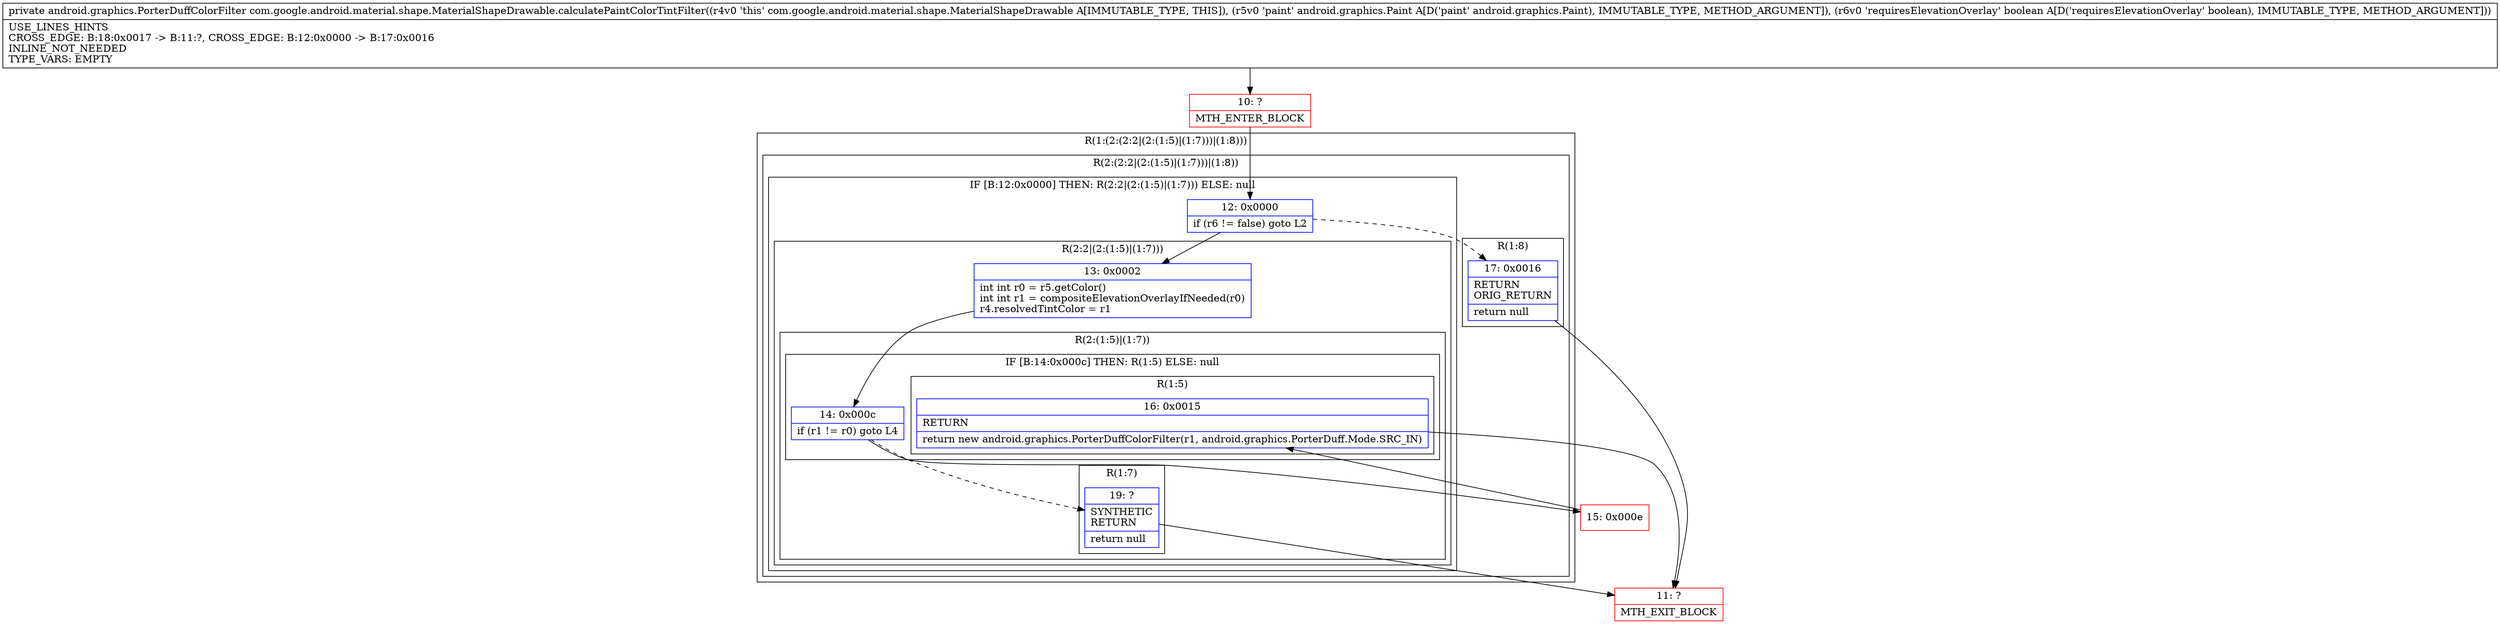 digraph "CFG forcom.google.android.material.shape.MaterialShapeDrawable.calculatePaintColorTintFilter(Landroid\/graphics\/Paint;Z)Landroid\/graphics\/PorterDuffColorFilter;" {
subgraph cluster_Region_1560759805 {
label = "R(1:(2:(2:2|(2:(1:5)|(1:7)))|(1:8)))";
node [shape=record,color=blue];
subgraph cluster_Region_1252872646 {
label = "R(2:(2:2|(2:(1:5)|(1:7)))|(1:8))";
node [shape=record,color=blue];
subgraph cluster_IfRegion_1633341424 {
label = "IF [B:12:0x0000] THEN: R(2:2|(2:(1:5)|(1:7))) ELSE: null";
node [shape=record,color=blue];
Node_12 [shape=record,label="{12\:\ 0x0000|if (r6 != false) goto L2\l}"];
subgraph cluster_Region_350247815 {
label = "R(2:2|(2:(1:5)|(1:7)))";
node [shape=record,color=blue];
Node_13 [shape=record,label="{13\:\ 0x0002|int int r0 = r5.getColor()\lint int r1 = compositeElevationOverlayIfNeeded(r0)\lr4.resolvedTintColor = r1\l}"];
subgraph cluster_Region_306455876 {
label = "R(2:(1:5)|(1:7))";
node [shape=record,color=blue];
subgraph cluster_IfRegion_1269991131 {
label = "IF [B:14:0x000c] THEN: R(1:5) ELSE: null";
node [shape=record,color=blue];
Node_14 [shape=record,label="{14\:\ 0x000c|if (r1 != r0) goto L4\l}"];
subgraph cluster_Region_230372252 {
label = "R(1:5)";
node [shape=record,color=blue];
Node_16 [shape=record,label="{16\:\ 0x0015|RETURN\l|return new android.graphics.PorterDuffColorFilter(r1, android.graphics.PorterDuff.Mode.SRC_IN)\l}"];
}
}
subgraph cluster_Region_1976298068 {
label = "R(1:7)";
node [shape=record,color=blue];
Node_19 [shape=record,label="{19\:\ ?|SYNTHETIC\lRETURN\l|return null\l}"];
}
}
}
}
subgraph cluster_Region_1430828618 {
label = "R(1:8)";
node [shape=record,color=blue];
Node_17 [shape=record,label="{17\:\ 0x0016|RETURN\lORIG_RETURN\l|return null\l}"];
}
}
}
Node_10 [shape=record,color=red,label="{10\:\ ?|MTH_ENTER_BLOCK\l}"];
Node_15 [shape=record,color=red,label="{15\:\ 0x000e}"];
Node_11 [shape=record,color=red,label="{11\:\ ?|MTH_EXIT_BLOCK\l}"];
MethodNode[shape=record,label="{private android.graphics.PorterDuffColorFilter com.google.android.material.shape.MaterialShapeDrawable.calculatePaintColorTintFilter((r4v0 'this' com.google.android.material.shape.MaterialShapeDrawable A[IMMUTABLE_TYPE, THIS]), (r5v0 'paint' android.graphics.Paint A[D('paint' android.graphics.Paint), IMMUTABLE_TYPE, METHOD_ARGUMENT]), (r6v0 'requiresElevationOverlay' boolean A[D('requiresElevationOverlay' boolean), IMMUTABLE_TYPE, METHOD_ARGUMENT]))  | USE_LINES_HINTS\lCROSS_EDGE: B:18:0x0017 \-\> B:11:?, CROSS_EDGE: B:12:0x0000 \-\> B:17:0x0016\lINLINE_NOT_NEEDED\lTYPE_VARS: EMPTY\l}"];
MethodNode -> Node_10;Node_12 -> Node_13;
Node_12 -> Node_17[style=dashed];
Node_13 -> Node_14;
Node_14 -> Node_15;
Node_14 -> Node_19[style=dashed];
Node_16 -> Node_11;
Node_19 -> Node_11;
Node_17 -> Node_11;
Node_10 -> Node_12;
Node_15 -> Node_16;
}

